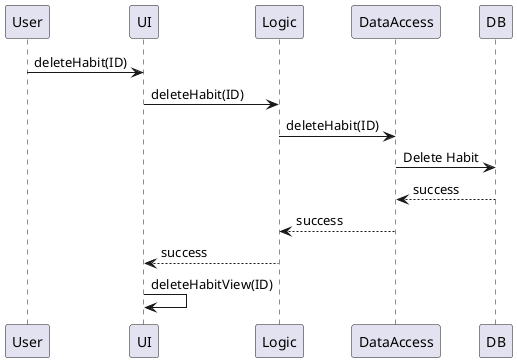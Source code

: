 @startuml
User -> UI: deleteHabit(ID)
UI -> Logic: deleteHabit(ID)
Logic -> DataAccess: deleteHabit(ID)
DataAccess -> DB: Delete Habit
DB --> DataAccess: success
DataAccess --> Logic: success
Logic --> UI: success
UI -> UI: deleteHabitView(ID)
@enduml